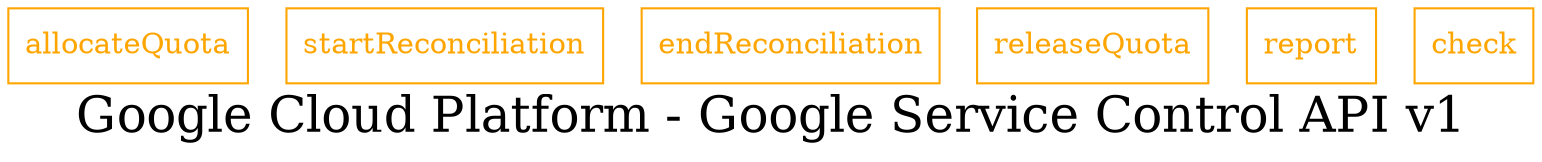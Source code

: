 digraph LexiconGraph {
graph[label="Google Cloud Platform - Google Service Control API v1", fontsize=24]
splines=true
"allocateQuota" [color=orange, fontcolor=orange, shape=box]
"startReconciliation" [color=orange, fontcolor=orange, shape=box]
"endReconciliation" [color=orange, fontcolor=orange, shape=box]
"releaseQuota" [color=orange, fontcolor=orange, shape=box]
"report" [color=orange, fontcolor=orange, shape=box]
"check" [color=orange, fontcolor=orange, shape=box]
}
